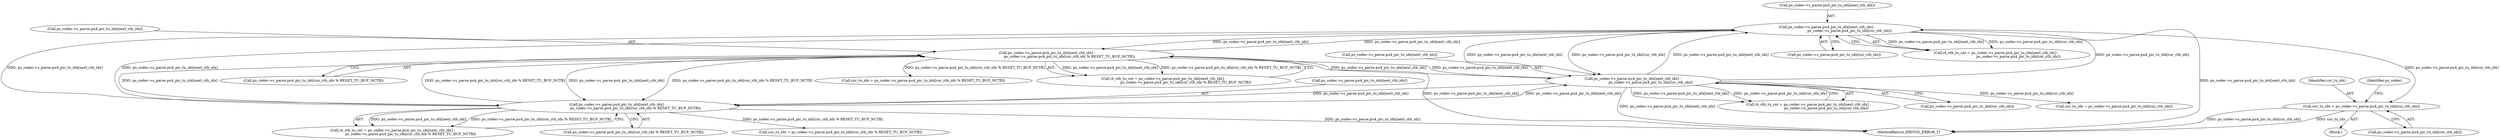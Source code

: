digraph "0_Android_bcfc7124f6ef9f1ec128fb2e90de774a5b33d199_0@pointer" {
"1003815" [label="(Call,cur_tu_idx = ps_codec->s_parse.pu4_pic_tu_idx[cur_ctb_idx])"];
"1003800" [label="(Call,ps_codec->s_parse.pu4_pic_tu_idx[next_ctb_idx] -\n                                        ps_codec->s_parse.pu4_pic_tu_idx[cur_ctb_idx])"];
"1003768" [label="(Call,ps_codec->s_parse.pu4_pic_tu_idx[next_ctb_idx] -\n                                        ps_codec->s_parse.pu4_pic_tu_idx[cur_ctb_idx % RESET_TU_BUF_NCTB])"];
"1002692" [label="(Call,ps_codec->s_parse.pu4_pic_tu_idx[next_ctb_idx] -\n                                ps_codec->s_parse.pu4_pic_tu_idx[cur_ctb_idx])"];
"1002660" [label="(Call,ps_codec->s_parse.pu4_pic_tu_idx[next_ctb_idx] -\n                                ps_codec->s_parse.pu4_pic_tu_idx[cur_ctb_idx % RESET_TU_BUF_NCTB])"];
"1005079" [label="(MethodReturn,IHEVCD_ERROR_T)"];
"1003801" [label="(Call,ps_codec->s_parse.pu4_pic_tu_idx[next_ctb_idx])"];
"1002690" [label="(Call,i4_ctb_tu_cnt = ps_codec->s_parse.pu4_pic_tu_idx[next_ctb_idx] -\n                                ps_codec->s_parse.pu4_pic_tu_idx[cur_ctb_idx])"];
"1002658" [label="(Call,i4_ctb_tu_cnt = ps_codec->s_parse.pu4_pic_tu_idx[next_ctb_idx] -\n                                ps_codec->s_parse.pu4_pic_tu_idx[cur_ctb_idx % RESET_TU_BUF_NCTB])"];
"1003769" [label="(Call,ps_codec->s_parse.pu4_pic_tu_idx[next_ctb_idx])"];
"1002700" [label="(Call,ps_codec->s_parse.pu4_pic_tu_idx[cur_ctb_idx])"];
"1002661" [label="(Call,ps_codec->s_parse.pu4_pic_tu_idx[next_ctb_idx])"];
"1003768" [label="(Call,ps_codec->s_parse.pu4_pic_tu_idx[next_ctb_idx] -\n                                        ps_codec->s_parse.pu4_pic_tu_idx[cur_ctb_idx % RESET_TU_BUF_NCTB])"];
"1003815" [label="(Call,cur_tu_idx = ps_codec->s_parse.pu4_pic_tu_idx[cur_ctb_idx])"];
"1002668" [label="(Call,ps_codec->s_parse.pu4_pic_tu_idx[cur_ctb_idx % RESET_TU_BUF_NCTB])"];
"1003797" [label="(Block,)"];
"1002693" [label="(Call,ps_codec->s_parse.pu4_pic_tu_idx[next_ctb_idx])"];
"1003816" [label="(Identifier,cur_tu_idx)"];
"1003808" [label="(Call,ps_codec->s_parse.pu4_pic_tu_idx[cur_ctb_idx])"];
"1003817" [label="(Call,ps_codec->s_parse.pu4_pic_tu_idx[cur_ctb_idx])"];
"1003798" [label="(Call,i4_ctb_tu_cnt = ps_codec->s_parse.pu4_pic_tu_idx[next_ctb_idx] -\n                                        ps_codec->s_parse.pu4_pic_tu_idx[cur_ctb_idx])"];
"1002692" [label="(Call,ps_codec->s_parse.pu4_pic_tu_idx[next_ctb_idx] -\n                                ps_codec->s_parse.pu4_pic_tu_idx[cur_ctb_idx])"];
"1003785" [label="(Call,cur_tu_idx = ps_codec->s_parse.pu4_pic_tu_idx[cur_ctb_idx % RESET_TU_BUF_NCTB])"];
"1003800" [label="(Call,ps_codec->s_parse.pu4_pic_tu_idx[next_ctb_idx] -\n                                        ps_codec->s_parse.pu4_pic_tu_idx[cur_ctb_idx])"];
"1002707" [label="(Call,cur_tu_idx = ps_codec->s_parse.pu4_pic_tu_idx[cur_ctb_idx])"];
"1003766" [label="(Call,i4_ctb_tu_cnt = ps_codec->s_parse.pu4_pic_tu_idx[next_ctb_idx] -\n                                        ps_codec->s_parse.pu4_pic_tu_idx[cur_ctb_idx % RESET_TU_BUF_NCTB])"];
"1003776" [label="(Call,ps_codec->s_parse.pu4_pic_tu_idx[cur_ctb_idx % RESET_TU_BUF_NCTB])"];
"1002660" [label="(Call,ps_codec->s_parse.pu4_pic_tu_idx[next_ctb_idx] -\n                                ps_codec->s_parse.pu4_pic_tu_idx[cur_ctb_idx % RESET_TU_BUF_NCTB])"];
"1003828" [label="(Identifier,ps_codec)"];
"1002677" [label="(Call,cur_tu_idx = ps_codec->s_parse.pu4_pic_tu_idx[cur_ctb_idx % RESET_TU_BUF_NCTB])"];
"1003815" -> "1003797"  [label="AST: "];
"1003815" -> "1003817"  [label="CFG: "];
"1003816" -> "1003815"  [label="AST: "];
"1003817" -> "1003815"  [label="AST: "];
"1003828" -> "1003815"  [label="CFG: "];
"1003815" -> "1005079"  [label="DDG: cur_tu_idx"];
"1003815" -> "1005079"  [label="DDG: ps_codec->s_parse.pu4_pic_tu_idx[cur_ctb_idx]"];
"1003800" -> "1003815"  [label="DDG: ps_codec->s_parse.pu4_pic_tu_idx[cur_ctb_idx]"];
"1003800" -> "1003798"  [label="AST: "];
"1003800" -> "1003808"  [label="CFG: "];
"1003801" -> "1003800"  [label="AST: "];
"1003808" -> "1003800"  [label="AST: "];
"1003798" -> "1003800"  [label="CFG: "];
"1003800" -> "1005079"  [label="DDG: ps_codec->s_parse.pu4_pic_tu_idx[next_ctb_idx]"];
"1003800" -> "1002660"  [label="DDG: ps_codec->s_parse.pu4_pic_tu_idx[next_ctb_idx]"];
"1003800" -> "1002692"  [label="DDG: ps_codec->s_parse.pu4_pic_tu_idx[next_ctb_idx]"];
"1003800" -> "1002692"  [label="DDG: ps_codec->s_parse.pu4_pic_tu_idx[cur_ctb_idx]"];
"1003800" -> "1003768"  [label="DDG: ps_codec->s_parse.pu4_pic_tu_idx[next_ctb_idx]"];
"1003800" -> "1003798"  [label="DDG: ps_codec->s_parse.pu4_pic_tu_idx[next_ctb_idx]"];
"1003800" -> "1003798"  [label="DDG: ps_codec->s_parse.pu4_pic_tu_idx[cur_ctb_idx]"];
"1003768" -> "1003800"  [label="DDG: ps_codec->s_parse.pu4_pic_tu_idx[next_ctb_idx]"];
"1002692" -> "1003800"  [label="DDG: ps_codec->s_parse.pu4_pic_tu_idx[next_ctb_idx]"];
"1002692" -> "1003800"  [label="DDG: ps_codec->s_parse.pu4_pic_tu_idx[cur_ctb_idx]"];
"1002660" -> "1003800"  [label="DDG: ps_codec->s_parse.pu4_pic_tu_idx[next_ctb_idx]"];
"1003768" -> "1003766"  [label="AST: "];
"1003768" -> "1003776"  [label="CFG: "];
"1003769" -> "1003768"  [label="AST: "];
"1003776" -> "1003768"  [label="AST: "];
"1003766" -> "1003768"  [label="CFG: "];
"1003768" -> "1005079"  [label="DDG: ps_codec->s_parse.pu4_pic_tu_idx[next_ctb_idx]"];
"1003768" -> "1002660"  [label="DDG: ps_codec->s_parse.pu4_pic_tu_idx[next_ctb_idx]"];
"1003768" -> "1002660"  [label="DDG: ps_codec->s_parse.pu4_pic_tu_idx[cur_ctb_idx % RESET_TU_BUF_NCTB]"];
"1003768" -> "1002692"  [label="DDG: ps_codec->s_parse.pu4_pic_tu_idx[next_ctb_idx]"];
"1003768" -> "1003766"  [label="DDG: ps_codec->s_parse.pu4_pic_tu_idx[next_ctb_idx]"];
"1003768" -> "1003766"  [label="DDG: ps_codec->s_parse.pu4_pic_tu_idx[cur_ctb_idx % RESET_TU_BUF_NCTB]"];
"1002692" -> "1003768"  [label="DDG: ps_codec->s_parse.pu4_pic_tu_idx[next_ctb_idx]"];
"1002660" -> "1003768"  [label="DDG: ps_codec->s_parse.pu4_pic_tu_idx[next_ctb_idx]"];
"1002660" -> "1003768"  [label="DDG: ps_codec->s_parse.pu4_pic_tu_idx[cur_ctb_idx % RESET_TU_BUF_NCTB]"];
"1003768" -> "1003785"  [label="DDG: ps_codec->s_parse.pu4_pic_tu_idx[cur_ctb_idx % RESET_TU_BUF_NCTB]"];
"1002692" -> "1002690"  [label="AST: "];
"1002692" -> "1002700"  [label="CFG: "];
"1002693" -> "1002692"  [label="AST: "];
"1002700" -> "1002692"  [label="AST: "];
"1002690" -> "1002692"  [label="CFG: "];
"1002692" -> "1005079"  [label="DDG: ps_codec->s_parse.pu4_pic_tu_idx[next_ctb_idx]"];
"1002692" -> "1002660"  [label="DDG: ps_codec->s_parse.pu4_pic_tu_idx[next_ctb_idx]"];
"1002692" -> "1002690"  [label="DDG: ps_codec->s_parse.pu4_pic_tu_idx[next_ctb_idx]"];
"1002692" -> "1002690"  [label="DDG: ps_codec->s_parse.pu4_pic_tu_idx[cur_ctb_idx]"];
"1002660" -> "1002692"  [label="DDG: ps_codec->s_parse.pu4_pic_tu_idx[next_ctb_idx]"];
"1002692" -> "1002707"  [label="DDG: ps_codec->s_parse.pu4_pic_tu_idx[cur_ctb_idx]"];
"1002660" -> "1002658"  [label="AST: "];
"1002660" -> "1002668"  [label="CFG: "];
"1002661" -> "1002660"  [label="AST: "];
"1002668" -> "1002660"  [label="AST: "];
"1002658" -> "1002660"  [label="CFG: "];
"1002660" -> "1005079"  [label="DDG: ps_codec->s_parse.pu4_pic_tu_idx[next_ctb_idx]"];
"1002660" -> "1002658"  [label="DDG: ps_codec->s_parse.pu4_pic_tu_idx[next_ctb_idx]"];
"1002660" -> "1002658"  [label="DDG: ps_codec->s_parse.pu4_pic_tu_idx[cur_ctb_idx % RESET_TU_BUF_NCTB]"];
"1002660" -> "1002677"  [label="DDG: ps_codec->s_parse.pu4_pic_tu_idx[cur_ctb_idx % RESET_TU_BUF_NCTB]"];
}
